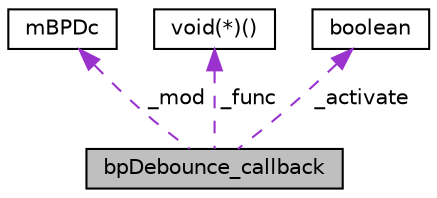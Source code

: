 digraph "bpDebounce_callback"
{
 // LATEX_PDF_SIZE
  edge [fontname="Helvetica",fontsize="10",labelfontname="Helvetica",labelfontsize="10"];
  node [fontname="Helvetica",fontsize="10",shape=record];
  Node1 [label="bpDebounce_callback",height=0.2,width=0.4,color="black", fillcolor="grey75", style="filled", fontcolor="black",tooltip="class pour la gestion des fonction callback atrribuer a l'état du bouton"];
  Node2 -> Node1 [dir="back",color="darkorchid3",fontsize="10",style="dashed",label=" _mod" ,fontname="Helvetica"];
  Node2 [label="mBPDc",height=0.2,width=0.4,color="black", fillcolor="white", style="filled",tooltip=" "];
  Node3 -> Node1 [dir="back",color="darkorchid3",fontsize="10",style="dashed",label=" _func" ,fontname="Helvetica"];
  Node3 [label="void(*)()",height=0.2,width=0.4,color="black", fillcolor="white", style="filled",tooltip=" "];
  Node4 -> Node1 [dir="back",color="darkorchid3",fontsize="10",style="dashed",label=" _activate" ,fontname="Helvetica"];
  Node4 [label="boolean",height=0.2,width=0.4,color="black", fillcolor="white", style="filled",tooltip=" "];
}

